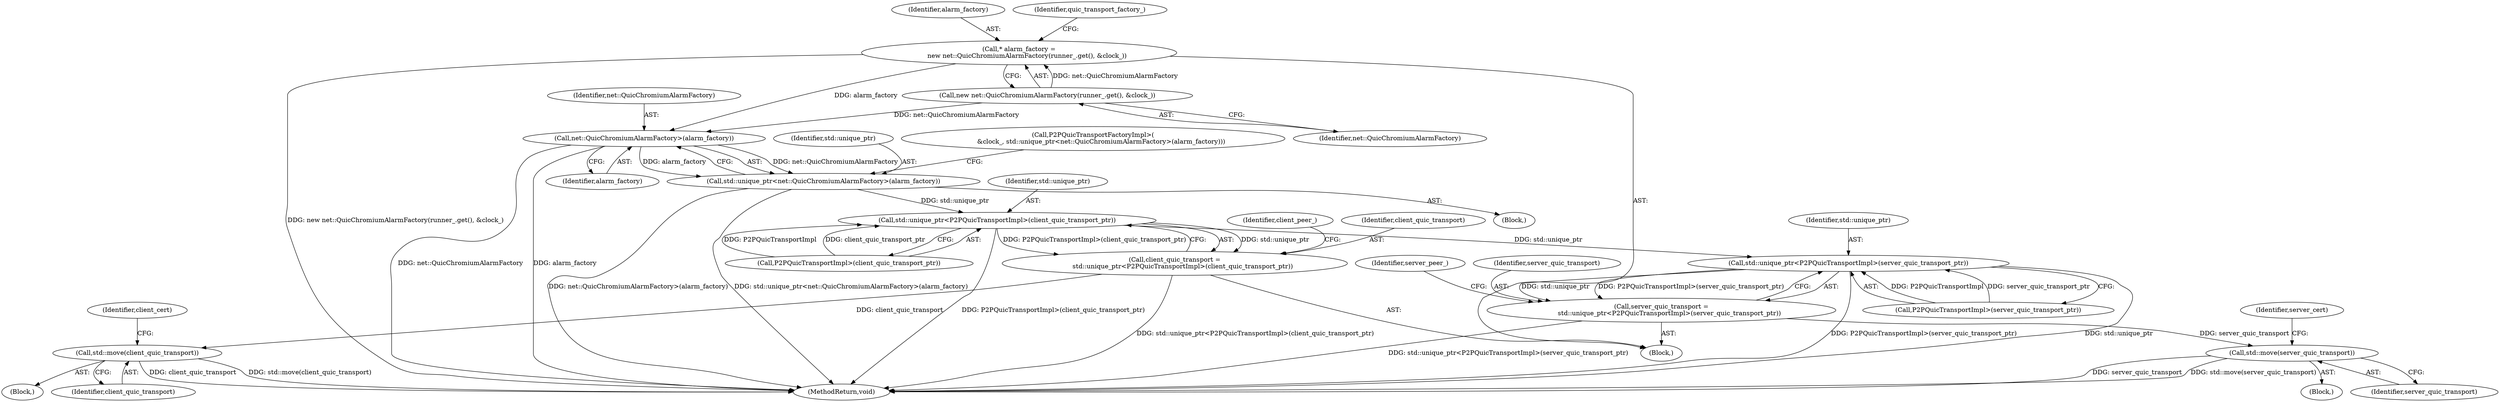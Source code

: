 digraph "0_Chrome_350f7d4b2c76950c8e7271284de84a9756b796e1_5@pointer" {
"1000111" [label="(Call,* alarm_factory =\n        new net::QuicChromiumAlarmFactory(runner_.get(), &clock_))"];
"1000113" [label="(Call,new net::QuicChromiumAlarmFactory(runner_.get(), &clock_))"];
"1000126" [label="(Call,net::QuicChromiumAlarmFactory>(alarm_factory))"];
"1000124" [label="(Call,std::unique_ptr<net::QuicChromiumAlarmFactory>(alarm_factory))"];
"1000191" [label="(Call,std::unique_ptr<P2PQuicTransportImpl>(client_quic_transport_ptr))"];
"1000189" [label="(Call,client_quic_transport =\n        std::unique_ptr<P2PQuicTransportImpl>(client_quic_transport_ptr))"];
"1000209" [label="(Call,std::move(client_quic_transport))"];
"1000248" [label="(Call,std::unique_ptr<P2PQuicTransportImpl>(server_quic_transport_ptr))"];
"1000246" [label="(Call,server_quic_transport =\n        std::unique_ptr<P2PQuicTransportImpl>(server_quic_transport_ptr))"];
"1000266" [label="(Call,std::move(server_quic_transport))"];
"1000191" [label="(Call,std::unique_ptr<P2PQuicTransportImpl>(client_quic_transport_ptr))"];
"1000197" [label="(Identifier,client_peer_)"];
"1000112" [label="(Identifier,alarm_factory)"];
"1000254" [label="(Identifier,server_peer_)"];
"1000269" [label="(MethodReturn,void)"];
"1000116" [label="(Identifier,quic_transport_factory_)"];
"1000113" [label="(Call,new net::QuicChromiumAlarmFactory(runner_.get(), &clock_))"];
"1000114" [label="(Identifier,net::QuicChromiumAlarmFactory)"];
"1000126" [label="(Call,net::QuicChromiumAlarmFactory>(alarm_factory))"];
"1000111" [label="(Call,* alarm_factory =\n        new net::QuicChromiumAlarmFactory(runner_.get(), &clock_))"];
"1000192" [label="(Identifier,std::unique_ptr)"];
"1000125" [label="(Identifier,std::unique_ptr)"];
"1000266" [label="(Call,std::move(server_quic_transport))"];
"1000248" [label="(Call,std::unique_ptr<P2PQuicTransportImpl>(server_quic_transport_ptr))"];
"1000128" [label="(Identifier,alarm_factory)"];
"1000249" [label="(Identifier,std::unique_ptr)"];
"1000208" [label="(Block,)"];
"1000209" [label="(Call,std::move(client_quic_transport))"];
"1000193" [label="(Call,P2PQuicTransportImpl>(client_quic_transport_ptr))"];
"1000210" [label="(Identifier,client_quic_transport)"];
"1000190" [label="(Identifier,client_quic_transport)"];
"1000267" [label="(Identifier,server_quic_transport)"];
"1000246" [label="(Call,server_quic_transport =\n        std::unique_ptr<P2PQuicTransportImpl>(server_quic_transport_ptr))"];
"1000121" [label="(Block,)"];
"1000265" [label="(Block,)"];
"1000102" [label="(Block,)"];
"1000247" [label="(Identifier,server_quic_transport)"];
"1000127" [label="(Identifier,net::QuicChromiumAlarmFactory)"];
"1000189" [label="(Call,client_quic_transport =\n        std::unique_ptr<P2PQuicTransportImpl>(client_quic_transport_ptr))"];
"1000124" [label="(Call,std::unique_ptr<net::QuicChromiumAlarmFactory>(alarm_factory))"];
"1000250" [label="(Call,P2PQuicTransportImpl>(server_quic_transport_ptr))"];
"1000119" [label="(Call,P2PQuicTransportFactoryImpl>(\n        &clock_, std::unique_ptr<net::QuicChromiumAlarmFactory>(alarm_factory)))"];
"1000211" [label="(Identifier,client_cert)"];
"1000268" [label="(Identifier,server_cert)"];
"1000111" -> "1000102"  [label="AST: "];
"1000111" -> "1000113"  [label="CFG: "];
"1000112" -> "1000111"  [label="AST: "];
"1000113" -> "1000111"  [label="AST: "];
"1000116" -> "1000111"  [label="CFG: "];
"1000111" -> "1000269"  [label="DDG: new net::QuicChromiumAlarmFactory(runner_.get(), &clock_)"];
"1000113" -> "1000111"  [label="DDG: net::QuicChromiumAlarmFactory"];
"1000111" -> "1000126"  [label="DDG: alarm_factory"];
"1000113" -> "1000114"  [label="CFG: "];
"1000114" -> "1000113"  [label="AST: "];
"1000113" -> "1000126"  [label="DDG: net::QuicChromiumAlarmFactory"];
"1000126" -> "1000124"  [label="AST: "];
"1000126" -> "1000128"  [label="CFG: "];
"1000127" -> "1000126"  [label="AST: "];
"1000128" -> "1000126"  [label="AST: "];
"1000124" -> "1000126"  [label="CFG: "];
"1000126" -> "1000269"  [label="DDG: net::QuicChromiumAlarmFactory"];
"1000126" -> "1000269"  [label="DDG: alarm_factory"];
"1000126" -> "1000124"  [label="DDG: net::QuicChromiumAlarmFactory"];
"1000126" -> "1000124"  [label="DDG: alarm_factory"];
"1000124" -> "1000121"  [label="AST: "];
"1000125" -> "1000124"  [label="AST: "];
"1000119" -> "1000124"  [label="CFG: "];
"1000124" -> "1000269"  [label="DDG: net::QuicChromiumAlarmFactory>(alarm_factory)"];
"1000124" -> "1000269"  [label="DDG: std::unique_ptr<net::QuicChromiumAlarmFactory>(alarm_factory)"];
"1000124" -> "1000191"  [label="DDG: std::unique_ptr"];
"1000191" -> "1000189"  [label="AST: "];
"1000191" -> "1000193"  [label="CFG: "];
"1000192" -> "1000191"  [label="AST: "];
"1000193" -> "1000191"  [label="AST: "];
"1000189" -> "1000191"  [label="CFG: "];
"1000191" -> "1000269"  [label="DDG: P2PQuicTransportImpl>(client_quic_transport_ptr)"];
"1000191" -> "1000189"  [label="DDG: std::unique_ptr"];
"1000191" -> "1000189"  [label="DDG: P2PQuicTransportImpl>(client_quic_transport_ptr)"];
"1000193" -> "1000191"  [label="DDG: P2PQuicTransportImpl"];
"1000193" -> "1000191"  [label="DDG: client_quic_transport_ptr"];
"1000191" -> "1000248"  [label="DDG: std::unique_ptr"];
"1000189" -> "1000102"  [label="AST: "];
"1000190" -> "1000189"  [label="AST: "];
"1000197" -> "1000189"  [label="CFG: "];
"1000189" -> "1000269"  [label="DDG: std::unique_ptr<P2PQuicTransportImpl>(client_quic_transport_ptr)"];
"1000189" -> "1000209"  [label="DDG: client_quic_transport"];
"1000209" -> "1000208"  [label="AST: "];
"1000209" -> "1000210"  [label="CFG: "];
"1000210" -> "1000209"  [label="AST: "];
"1000211" -> "1000209"  [label="CFG: "];
"1000209" -> "1000269"  [label="DDG: std::move(client_quic_transport)"];
"1000209" -> "1000269"  [label="DDG: client_quic_transport"];
"1000248" -> "1000246"  [label="AST: "];
"1000248" -> "1000250"  [label="CFG: "];
"1000249" -> "1000248"  [label="AST: "];
"1000250" -> "1000248"  [label="AST: "];
"1000246" -> "1000248"  [label="CFG: "];
"1000248" -> "1000269"  [label="DDG: P2PQuicTransportImpl>(server_quic_transport_ptr)"];
"1000248" -> "1000269"  [label="DDG: std::unique_ptr"];
"1000248" -> "1000246"  [label="DDG: std::unique_ptr"];
"1000248" -> "1000246"  [label="DDG: P2PQuicTransportImpl>(server_quic_transport_ptr)"];
"1000250" -> "1000248"  [label="DDG: P2PQuicTransportImpl"];
"1000250" -> "1000248"  [label="DDG: server_quic_transport_ptr"];
"1000246" -> "1000102"  [label="AST: "];
"1000247" -> "1000246"  [label="AST: "];
"1000254" -> "1000246"  [label="CFG: "];
"1000246" -> "1000269"  [label="DDG: std::unique_ptr<P2PQuicTransportImpl>(server_quic_transport_ptr)"];
"1000246" -> "1000266"  [label="DDG: server_quic_transport"];
"1000266" -> "1000265"  [label="AST: "];
"1000266" -> "1000267"  [label="CFG: "];
"1000267" -> "1000266"  [label="AST: "];
"1000268" -> "1000266"  [label="CFG: "];
"1000266" -> "1000269"  [label="DDG: server_quic_transport"];
"1000266" -> "1000269"  [label="DDG: std::move(server_quic_transport)"];
}
